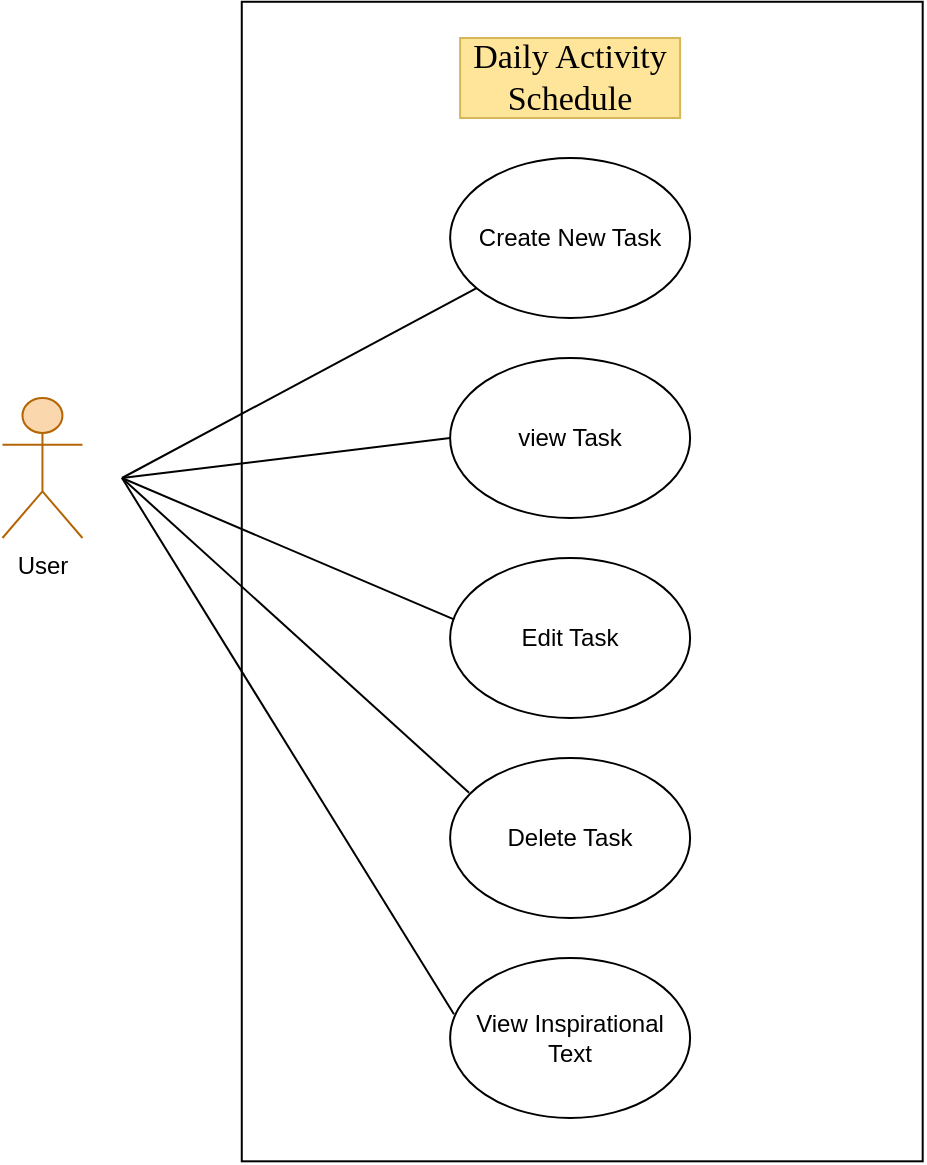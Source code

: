 <mxfile version="26.2.9">
  <diagram name="Halaman-1" id="VnFaiHF79ZNp7soHgrhJ">
    <mxGraphModel dx="1457" dy="732" grid="1" gridSize="10" guides="1" tooltips="1" connect="1" arrows="1" fold="1" page="1" pageScale="1" pageWidth="827" pageHeight="1169" math="0" shadow="0">
      <root>
        <mxCell id="0" />
        <mxCell id="1" parent="0" />
        <mxCell id="d6EfrRPF_oOuterpkTXw-1" value="User" style="shape=umlActor;verticalLabelPosition=bottom;verticalAlign=top;html=1;outlineConnect=0;fillColor=#fad7ac;strokeColor=#b46504;" vertex="1" parent="1">
          <mxGeometry x="120.23" y="280" width="40" height="70" as="geometry" />
        </mxCell>
        <mxCell id="d6EfrRPF_oOuterpkTXw-2" value="" style="rounded=0;whiteSpace=wrap;html=1;rotation=-90;" vertex="1" parent="1">
          <mxGeometry x="120.23" y="201.54" width="579.77" height="340.46" as="geometry" />
        </mxCell>
        <mxCell id="d6EfrRPF_oOuterpkTXw-3" value="Daily Activity Schedule" style="text;html=1;align=center;verticalAlign=middle;whiteSpace=wrap;rounded=0;fillColor=#FFE599;strokeColor=#d6b656;gradientColor=none;fontFamily=Times New Roman;fontSize=17;" vertex="1" parent="1">
          <mxGeometry x="349.06" y="100" width="110" height="40" as="geometry" />
        </mxCell>
        <mxCell id="d6EfrRPF_oOuterpkTXw-5" value="Create New Task" style="ellipse;whiteSpace=wrap;html=1;" vertex="1" parent="1">
          <mxGeometry x="344.06" y="160" width="120" height="80" as="geometry" />
        </mxCell>
        <mxCell id="d6EfrRPF_oOuterpkTXw-6" value="view Task" style="ellipse;whiteSpace=wrap;html=1;" vertex="1" parent="1">
          <mxGeometry x="344.06" y="260" width="120" height="80" as="geometry" />
        </mxCell>
        <mxCell id="d6EfrRPF_oOuterpkTXw-7" value="Edit Task" style="ellipse;whiteSpace=wrap;html=1;" vertex="1" parent="1">
          <mxGeometry x="344.06" y="360" width="120" height="80" as="geometry" />
        </mxCell>
        <mxCell id="d6EfrRPF_oOuterpkTXw-9" value="Delete Task" style="ellipse;whiteSpace=wrap;html=1;" vertex="1" parent="1">
          <mxGeometry x="344.06" y="460" width="120" height="80" as="geometry" />
        </mxCell>
        <mxCell id="d6EfrRPF_oOuterpkTXw-11" value="" style="endArrow=none;html=1;rounded=0;" edge="1" parent="1" source="d6EfrRPF_oOuterpkTXw-5">
          <mxGeometry width="50" height="50" relative="1" as="geometry">
            <mxPoint x="340" y="200" as="sourcePoint" />
            <mxPoint x="180" y="320" as="targetPoint" />
          </mxGeometry>
        </mxCell>
        <mxCell id="d6EfrRPF_oOuterpkTXw-13" value="" style="endArrow=none;html=1;rounded=0;entryX=0;entryY=0.5;entryDx=0;entryDy=0;" edge="1" parent="1" target="d6EfrRPF_oOuterpkTXw-6">
          <mxGeometry width="50" height="50" relative="1" as="geometry">
            <mxPoint x="180" y="320" as="sourcePoint" />
            <mxPoint x="350" y="270" as="targetPoint" />
          </mxGeometry>
        </mxCell>
        <mxCell id="d6EfrRPF_oOuterpkTXw-16" value="View Inspirational Text" style="ellipse;whiteSpace=wrap;html=1;" vertex="1" parent="1">
          <mxGeometry x="344.06" y="560" width="120" height="80" as="geometry" />
        </mxCell>
        <mxCell id="d6EfrRPF_oOuterpkTXw-17" value="" style="endArrow=none;html=1;rounded=0;exitX=0.016;exitY=0.384;exitDx=0;exitDy=0;exitPerimeter=0;" edge="1" parent="1" source="d6EfrRPF_oOuterpkTXw-7">
          <mxGeometry width="50" height="50" relative="1" as="geometry">
            <mxPoint x="150" y="410" as="sourcePoint" />
            <mxPoint x="180" y="320" as="targetPoint" />
          </mxGeometry>
        </mxCell>
        <mxCell id="d6EfrRPF_oOuterpkTXw-18" value="" style="endArrow=none;html=1;rounded=0;exitX=0.079;exitY=0.217;exitDx=0;exitDy=0;exitPerimeter=0;" edge="1" parent="1" source="d6EfrRPF_oOuterpkTXw-9">
          <mxGeometry width="50" height="50" relative="1" as="geometry">
            <mxPoint x="170" y="450" as="sourcePoint" />
            <mxPoint x="180" y="320" as="targetPoint" />
          </mxGeometry>
        </mxCell>
        <mxCell id="d6EfrRPF_oOuterpkTXw-19" value="" style="endArrow=none;html=1;rounded=0;exitX=0.016;exitY=0.352;exitDx=0;exitDy=0;exitPerimeter=0;" edge="1" parent="1" source="d6EfrRPF_oOuterpkTXw-16">
          <mxGeometry width="50" height="50" relative="1" as="geometry">
            <mxPoint x="120" y="430" as="sourcePoint" />
            <mxPoint x="180" y="320" as="targetPoint" />
          </mxGeometry>
        </mxCell>
      </root>
    </mxGraphModel>
  </diagram>
</mxfile>
